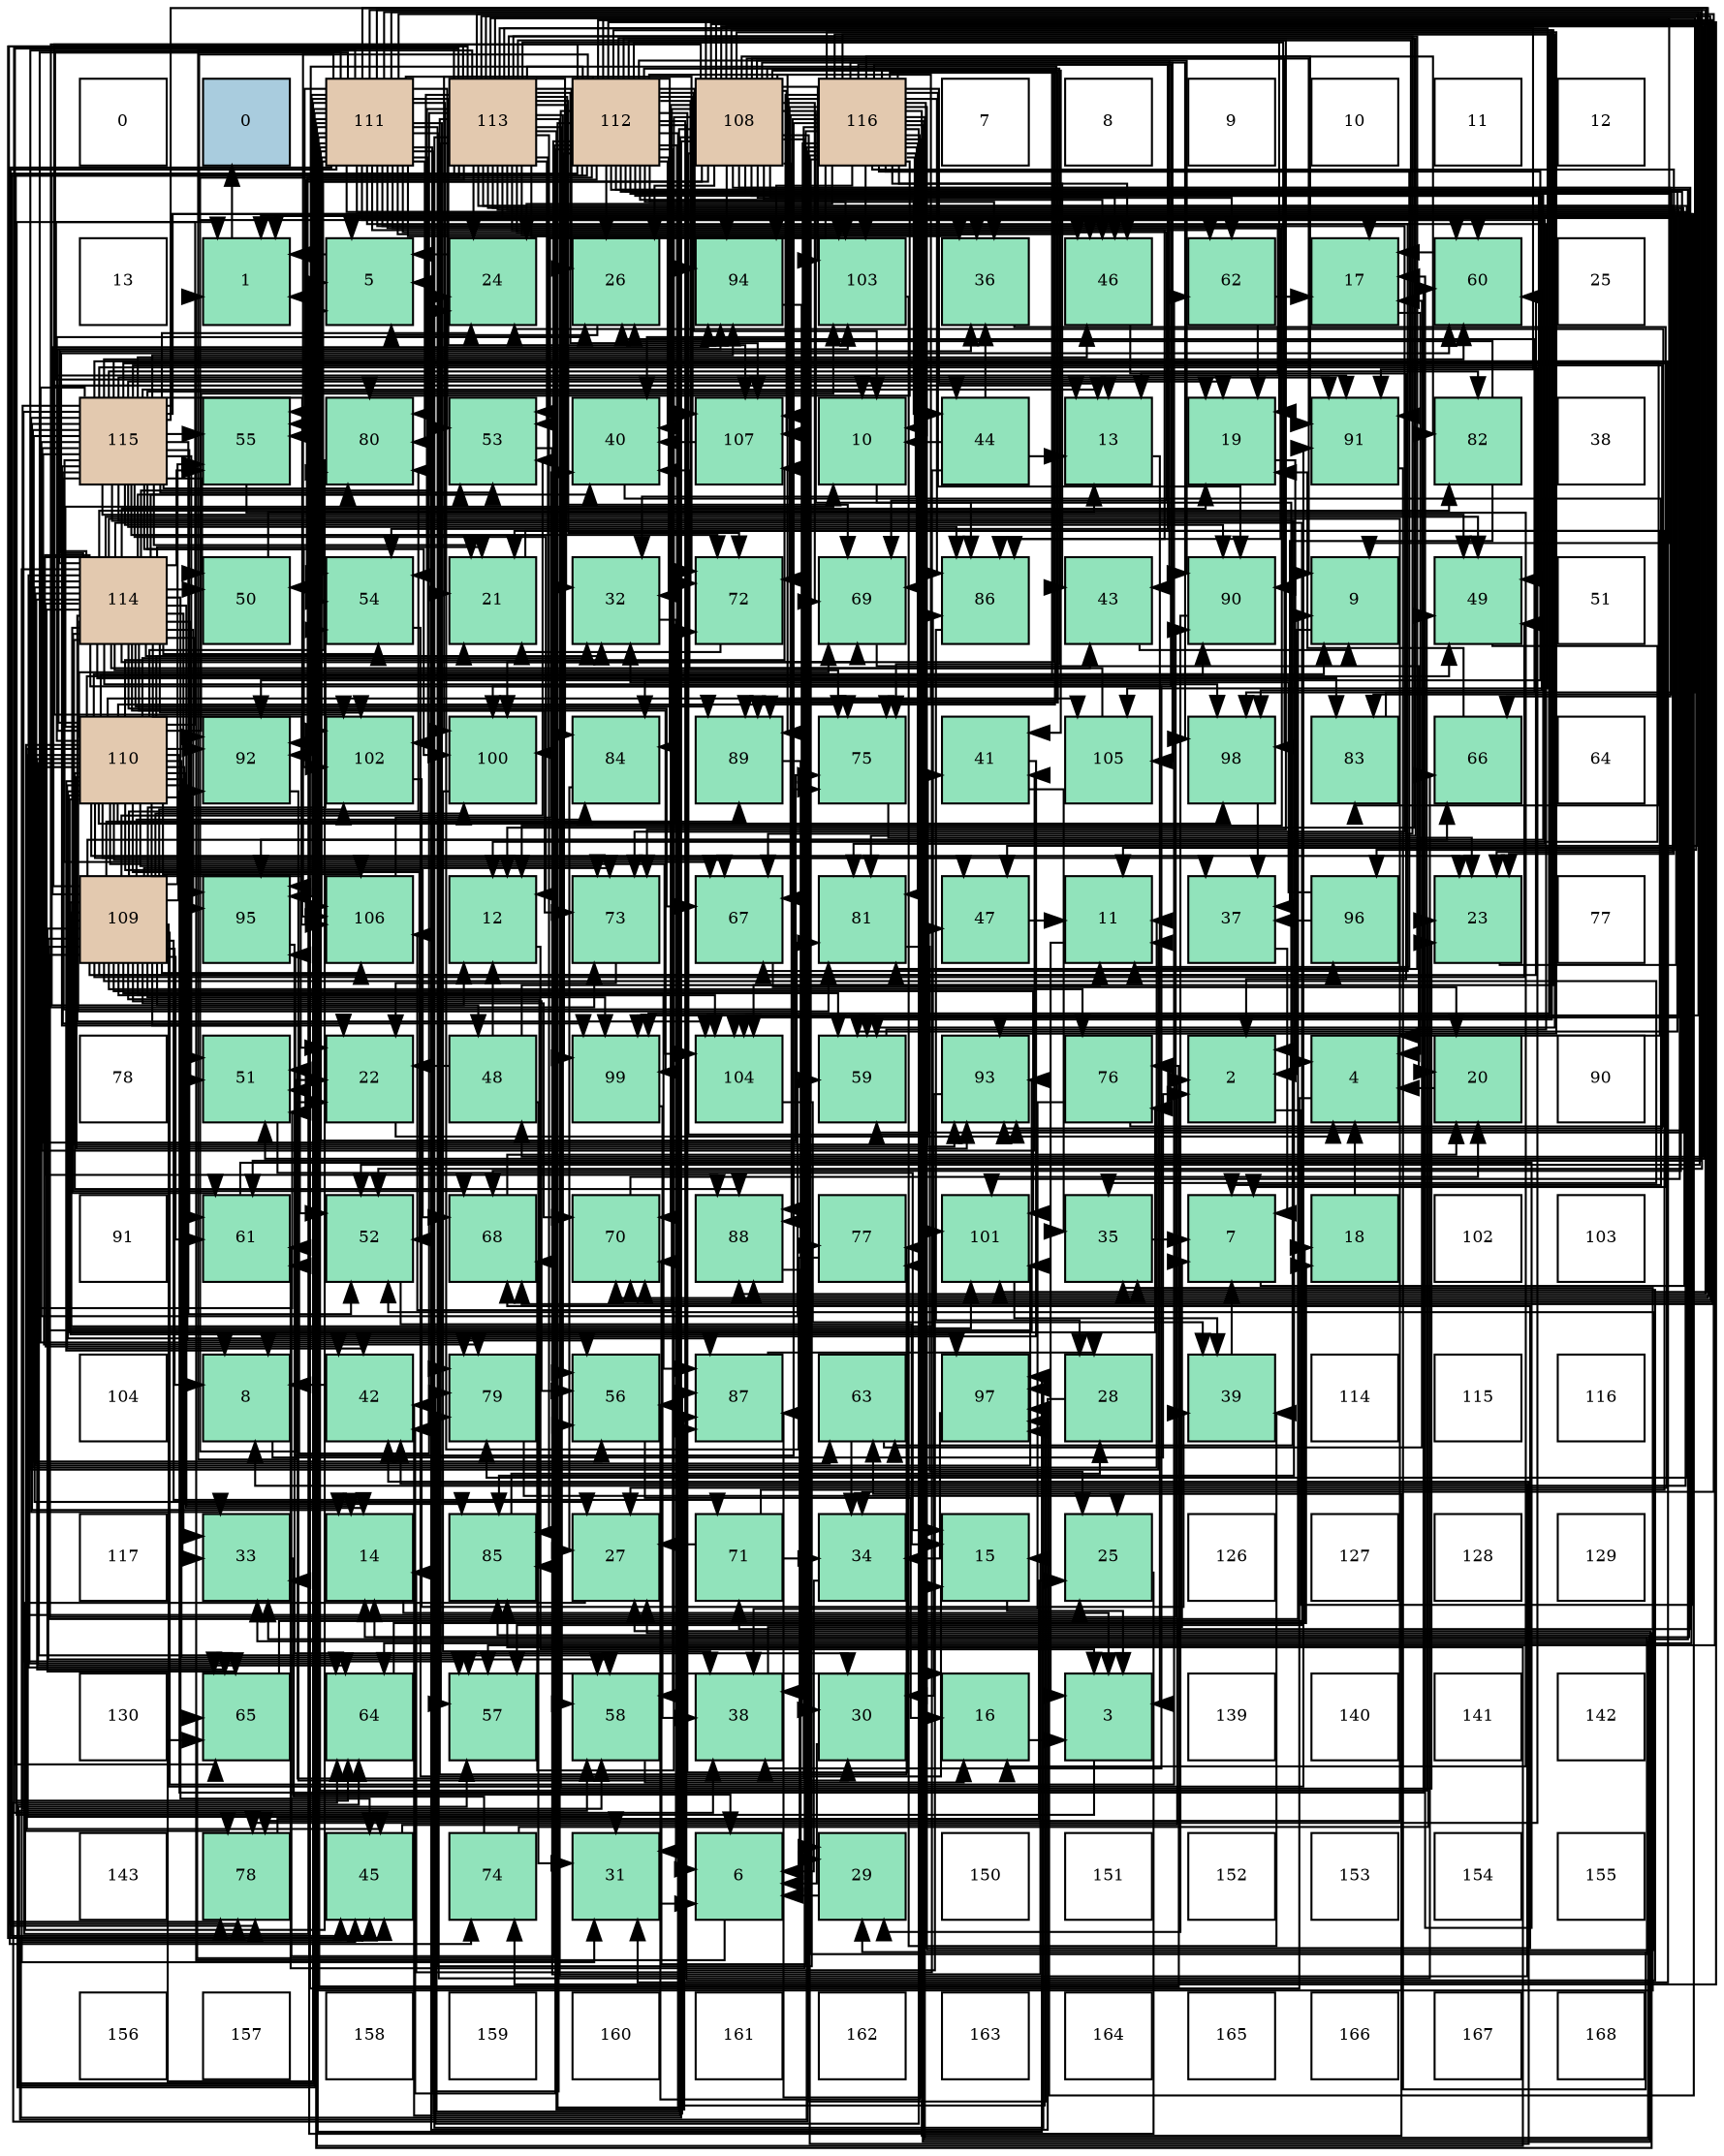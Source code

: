 digraph layout{
 rankdir=TB;
 splines=ortho;
 node [style=filled shape=square fixedsize=true width=0.6];
0[label="0", fontsize=8, fillcolor="#ffffff"];
1[label="0", fontsize=8, fillcolor="#a9ccde"];
2[label="111", fontsize=8, fillcolor="#e3c9af"];
3[label="113", fontsize=8, fillcolor="#e3c9af"];
4[label="112", fontsize=8, fillcolor="#e3c9af"];
5[label="108", fontsize=8, fillcolor="#e3c9af"];
6[label="116", fontsize=8, fillcolor="#e3c9af"];
7[label="7", fontsize=8, fillcolor="#ffffff"];
8[label="8", fontsize=8, fillcolor="#ffffff"];
9[label="9", fontsize=8, fillcolor="#ffffff"];
10[label="10", fontsize=8, fillcolor="#ffffff"];
11[label="11", fontsize=8, fillcolor="#ffffff"];
12[label="12", fontsize=8, fillcolor="#ffffff"];
13[label="13", fontsize=8, fillcolor="#ffffff"];
14[label="1", fontsize=8, fillcolor="#91e3bb"];
15[label="5", fontsize=8, fillcolor="#91e3bb"];
16[label="24", fontsize=8, fillcolor="#91e3bb"];
17[label="26", fontsize=8, fillcolor="#91e3bb"];
18[label="94", fontsize=8, fillcolor="#91e3bb"];
19[label="103", fontsize=8, fillcolor="#91e3bb"];
20[label="36", fontsize=8, fillcolor="#91e3bb"];
21[label="46", fontsize=8, fillcolor="#91e3bb"];
22[label="62", fontsize=8, fillcolor="#91e3bb"];
23[label="17", fontsize=8, fillcolor="#91e3bb"];
24[label="60", fontsize=8, fillcolor="#91e3bb"];
25[label="25", fontsize=8, fillcolor="#ffffff"];
26[label="115", fontsize=8, fillcolor="#e3c9af"];
27[label="55", fontsize=8, fillcolor="#91e3bb"];
28[label="80", fontsize=8, fillcolor="#91e3bb"];
29[label="53", fontsize=8, fillcolor="#91e3bb"];
30[label="40", fontsize=8, fillcolor="#91e3bb"];
31[label="107", fontsize=8, fillcolor="#91e3bb"];
32[label="10", fontsize=8, fillcolor="#91e3bb"];
33[label="44", fontsize=8, fillcolor="#91e3bb"];
34[label="13", fontsize=8, fillcolor="#91e3bb"];
35[label="19", fontsize=8, fillcolor="#91e3bb"];
36[label="91", fontsize=8, fillcolor="#91e3bb"];
37[label="82", fontsize=8, fillcolor="#91e3bb"];
38[label="38", fontsize=8, fillcolor="#ffffff"];
39[label="114", fontsize=8, fillcolor="#e3c9af"];
40[label="50", fontsize=8, fillcolor="#91e3bb"];
41[label="54", fontsize=8, fillcolor="#91e3bb"];
42[label="21", fontsize=8, fillcolor="#91e3bb"];
43[label="32", fontsize=8, fillcolor="#91e3bb"];
44[label="72", fontsize=8, fillcolor="#91e3bb"];
45[label="69", fontsize=8, fillcolor="#91e3bb"];
46[label="86", fontsize=8, fillcolor="#91e3bb"];
47[label="43", fontsize=8, fillcolor="#91e3bb"];
48[label="90", fontsize=8, fillcolor="#91e3bb"];
49[label="9", fontsize=8, fillcolor="#91e3bb"];
50[label="49", fontsize=8, fillcolor="#91e3bb"];
51[label="51", fontsize=8, fillcolor="#ffffff"];
52[label="110", fontsize=8, fillcolor="#e3c9af"];
53[label="92", fontsize=8, fillcolor="#91e3bb"];
54[label="102", fontsize=8, fillcolor="#91e3bb"];
55[label="100", fontsize=8, fillcolor="#91e3bb"];
56[label="84", fontsize=8, fillcolor="#91e3bb"];
57[label="89", fontsize=8, fillcolor="#91e3bb"];
58[label="75", fontsize=8, fillcolor="#91e3bb"];
59[label="41", fontsize=8, fillcolor="#91e3bb"];
60[label="105", fontsize=8, fillcolor="#91e3bb"];
61[label="98", fontsize=8, fillcolor="#91e3bb"];
62[label="83", fontsize=8, fillcolor="#91e3bb"];
63[label="66", fontsize=8, fillcolor="#91e3bb"];
64[label="64", fontsize=8, fillcolor="#ffffff"];
65[label="109", fontsize=8, fillcolor="#e3c9af"];
66[label="95", fontsize=8, fillcolor="#91e3bb"];
67[label="106", fontsize=8, fillcolor="#91e3bb"];
68[label="12", fontsize=8, fillcolor="#91e3bb"];
69[label="73", fontsize=8, fillcolor="#91e3bb"];
70[label="67", fontsize=8, fillcolor="#91e3bb"];
71[label="81", fontsize=8, fillcolor="#91e3bb"];
72[label="47", fontsize=8, fillcolor="#91e3bb"];
73[label="11", fontsize=8, fillcolor="#91e3bb"];
74[label="37", fontsize=8, fillcolor="#91e3bb"];
75[label="96", fontsize=8, fillcolor="#91e3bb"];
76[label="23", fontsize=8, fillcolor="#91e3bb"];
77[label="77", fontsize=8, fillcolor="#ffffff"];
78[label="78", fontsize=8, fillcolor="#ffffff"];
79[label="51", fontsize=8, fillcolor="#91e3bb"];
80[label="22", fontsize=8, fillcolor="#91e3bb"];
81[label="48", fontsize=8, fillcolor="#91e3bb"];
82[label="99", fontsize=8, fillcolor="#91e3bb"];
83[label="104", fontsize=8, fillcolor="#91e3bb"];
84[label="59", fontsize=8, fillcolor="#91e3bb"];
85[label="93", fontsize=8, fillcolor="#91e3bb"];
86[label="76", fontsize=8, fillcolor="#91e3bb"];
87[label="2", fontsize=8, fillcolor="#91e3bb"];
88[label="4", fontsize=8, fillcolor="#91e3bb"];
89[label="20", fontsize=8, fillcolor="#91e3bb"];
90[label="90", fontsize=8, fillcolor="#ffffff"];
91[label="91", fontsize=8, fillcolor="#ffffff"];
92[label="61", fontsize=8, fillcolor="#91e3bb"];
93[label="52", fontsize=8, fillcolor="#91e3bb"];
94[label="68", fontsize=8, fillcolor="#91e3bb"];
95[label="70", fontsize=8, fillcolor="#91e3bb"];
96[label="88", fontsize=8, fillcolor="#91e3bb"];
97[label="77", fontsize=8, fillcolor="#91e3bb"];
98[label="101", fontsize=8, fillcolor="#91e3bb"];
99[label="35", fontsize=8, fillcolor="#91e3bb"];
100[label="7", fontsize=8, fillcolor="#91e3bb"];
101[label="18", fontsize=8, fillcolor="#91e3bb"];
102[label="102", fontsize=8, fillcolor="#ffffff"];
103[label="103", fontsize=8, fillcolor="#ffffff"];
104[label="104", fontsize=8, fillcolor="#ffffff"];
105[label="8", fontsize=8, fillcolor="#91e3bb"];
106[label="42", fontsize=8, fillcolor="#91e3bb"];
107[label="79", fontsize=8, fillcolor="#91e3bb"];
108[label="56", fontsize=8, fillcolor="#91e3bb"];
109[label="87", fontsize=8, fillcolor="#91e3bb"];
110[label="63", fontsize=8, fillcolor="#91e3bb"];
111[label="97", fontsize=8, fillcolor="#91e3bb"];
112[label="28", fontsize=8, fillcolor="#91e3bb"];
113[label="39", fontsize=8, fillcolor="#91e3bb"];
114[label="114", fontsize=8, fillcolor="#ffffff"];
115[label="115", fontsize=8, fillcolor="#ffffff"];
116[label="116", fontsize=8, fillcolor="#ffffff"];
117[label="117", fontsize=8, fillcolor="#ffffff"];
118[label="33", fontsize=8, fillcolor="#91e3bb"];
119[label="14", fontsize=8, fillcolor="#91e3bb"];
120[label="85", fontsize=8, fillcolor="#91e3bb"];
121[label="27", fontsize=8, fillcolor="#91e3bb"];
122[label="71", fontsize=8, fillcolor="#91e3bb"];
123[label="34", fontsize=8, fillcolor="#91e3bb"];
124[label="15", fontsize=8, fillcolor="#91e3bb"];
125[label="25", fontsize=8, fillcolor="#91e3bb"];
126[label="126", fontsize=8, fillcolor="#ffffff"];
127[label="127", fontsize=8, fillcolor="#ffffff"];
128[label="128", fontsize=8, fillcolor="#ffffff"];
129[label="129", fontsize=8, fillcolor="#ffffff"];
130[label="130", fontsize=8, fillcolor="#ffffff"];
131[label="65", fontsize=8, fillcolor="#91e3bb"];
132[label="64", fontsize=8, fillcolor="#91e3bb"];
133[label="57", fontsize=8, fillcolor="#91e3bb"];
134[label="58", fontsize=8, fillcolor="#91e3bb"];
135[label="38", fontsize=8, fillcolor="#91e3bb"];
136[label="30", fontsize=8, fillcolor="#91e3bb"];
137[label="16", fontsize=8, fillcolor="#91e3bb"];
138[label="3", fontsize=8, fillcolor="#91e3bb"];
139[label="139", fontsize=8, fillcolor="#ffffff"];
140[label="140", fontsize=8, fillcolor="#ffffff"];
141[label="141", fontsize=8, fillcolor="#ffffff"];
142[label="142", fontsize=8, fillcolor="#ffffff"];
143[label="143", fontsize=8, fillcolor="#ffffff"];
144[label="78", fontsize=8, fillcolor="#91e3bb"];
145[label="45", fontsize=8, fillcolor="#91e3bb"];
146[label="74", fontsize=8, fillcolor="#91e3bb"];
147[label="31", fontsize=8, fillcolor="#91e3bb"];
148[label="6", fontsize=8, fillcolor="#91e3bb"];
149[label="29", fontsize=8, fillcolor="#91e3bb"];
150[label="150", fontsize=8, fillcolor="#ffffff"];
151[label="151", fontsize=8, fillcolor="#ffffff"];
152[label="152", fontsize=8, fillcolor="#ffffff"];
153[label="153", fontsize=8, fillcolor="#ffffff"];
154[label="154", fontsize=8, fillcolor="#ffffff"];
155[label="155", fontsize=8, fillcolor="#ffffff"];
156[label="156", fontsize=8, fillcolor="#ffffff"];
157[label="157", fontsize=8, fillcolor="#ffffff"];
158[label="158", fontsize=8, fillcolor="#ffffff"];
159[label="159", fontsize=8, fillcolor="#ffffff"];
160[label="160", fontsize=8, fillcolor="#ffffff"];
161[label="161", fontsize=8, fillcolor="#ffffff"];
162[label="162", fontsize=8, fillcolor="#ffffff"];
163[label="163", fontsize=8, fillcolor="#ffffff"];
164[label="164", fontsize=8, fillcolor="#ffffff"];
165[label="165", fontsize=8, fillcolor="#ffffff"];
166[label="166", fontsize=8, fillcolor="#ffffff"];
167[label="167", fontsize=8, fillcolor="#ffffff"];
168[label="168", fontsize=8, fillcolor="#ffffff"];
edge [constraint=false, style=vis];14 -> 1;
87 -> 14;
138 -> 14;
88 -> 14;
15 -> 14;
148 -> 14;
100 -> 14;
105 -> 87;
49 -> 87;
32 -> 87;
73 -> 138;
68 -> 138;
34 -> 138;
119 -> 138;
124 -> 138;
137 -> 138;
23 -> 88;
101 -> 88;
35 -> 88;
89 -> 88;
42 -> 88;
80 -> 88;
76 -> 15;
16 -> 15;
125 -> 15;
17 -> 15;
121 -> 15;
112 -> 15;
149 -> 148;
136 -> 148;
147 -> 148;
43 -> 148;
118 -> 148;
123 -> 148;
99 -> 100;
20 -> 100;
74 -> 100;
135 -> 100;
113 -> 100;
30 -> 100;
59 -> 105;
59 -> 99;
106 -> 105;
47 -> 49;
33 -> 32;
33 -> 34;
33 -> 119;
33 -> 20;
145 -> 87;
21 -> 87;
72 -> 73;
81 -> 73;
81 -> 68;
81 -> 80;
81 -> 147;
50 -> 68;
40 -> 34;
79 -> 124;
93 -> 124;
29 -> 124;
41 -> 124;
27 -> 137;
108 -> 137;
133 -> 137;
134 -> 137;
84 -> 23;
24 -> 23;
92 -> 23;
22 -> 23;
22 -> 35;
110 -> 23;
110 -> 123;
132 -> 101;
131 -> 101;
63 -> 35;
70 -> 89;
94 -> 89;
45 -> 89;
95 -> 89;
122 -> 42;
122 -> 121;
122 -> 123;
44 -> 42;
69 -> 80;
146 -> 76;
146 -> 118;
58 -> 76;
86 -> 16;
86 -> 135;
97 -> 16;
144 -> 125;
107 -> 125;
28 -> 125;
71 -> 125;
37 -> 17;
37 -> 74;
62 -> 17;
56 -> 121;
120 -> 112;
46 -> 112;
109 -> 112;
96 -> 149;
57 -> 149;
48 -> 149;
36 -> 149;
53 -> 136;
85 -> 136;
18 -> 136;
66 -> 136;
75 -> 43;
75 -> 74;
111 -> 123;
61 -> 74;
82 -> 135;
55 -> 135;
98 -> 113;
54 -> 113;
19 -> 113;
83 -> 113;
60 -> 30;
67 -> 30;
31 -> 30;
5 -> 49;
5 -> 17;
5 -> 106;
5 -> 33;
5 -> 145;
5 -> 21;
5 -> 72;
5 -> 81;
5 -> 50;
5 -> 79;
5 -> 41;
5 -> 27;
5 -> 133;
5 -> 84;
5 -> 92;
5 -> 22;
5 -> 63;
5 -> 94;
5 -> 45;
5 -> 95;
5 -> 122;
5 -> 146;
5 -> 58;
5 -> 107;
5 -> 46;
5 -> 96;
5 -> 57;
5 -> 48;
5 -> 36;
5 -> 18;
5 -> 66;
5 -> 75;
5 -> 111;
5 -> 61;
5 -> 82;
5 -> 55;
5 -> 54;
5 -> 19;
5 -> 60;
5 -> 67;
5 -> 31;
65 -> 105;
65 -> 49;
65 -> 99;
65 -> 33;
65 -> 81;
65 -> 50;
65 -> 93;
65 -> 29;
65 -> 41;
65 -> 27;
65 -> 108;
65 -> 134;
65 -> 84;
65 -> 24;
65 -> 92;
65 -> 22;
65 -> 131;
65 -> 63;
65 -> 95;
65 -> 122;
65 -> 44;
65 -> 69;
65 -> 86;
65 -> 28;
65 -> 56;
65 -> 120;
65 -> 46;
65 -> 109;
65 -> 48;
65 -> 36;
65 -> 53;
65 -> 85;
65 -> 18;
65 -> 75;
65 -> 111;
65 -> 82;
65 -> 55;
65 -> 98;
65 -> 54;
65 -> 83;
65 -> 67;
52 -> 105;
52 -> 49;
52 -> 32;
52 -> 34;
52 -> 119;
52 -> 35;
52 -> 42;
52 -> 80;
52 -> 76;
52 -> 17;
52 -> 147;
52 -> 43;
52 -> 118;
52 -> 74;
52 -> 106;
52 -> 145;
52 -> 72;
52 -> 50;
52 -> 93;
52 -> 108;
52 -> 133;
52 -> 134;
52 -> 24;
52 -> 132;
52 -> 131;
52 -> 70;
52 -> 94;
52 -> 45;
52 -> 69;
52 -> 58;
52 -> 86;
52 -> 144;
52 -> 28;
52 -> 120;
52 -> 109;
52 -> 96;
52 -> 57;
52 -> 48;
52 -> 53;
52 -> 85;
52 -> 18;
52 -> 66;
52 -> 61;
52 -> 98;
52 -> 19;
52 -> 83;
52 -> 60;
52 -> 67;
52 -> 31;
2 -> 105;
2 -> 73;
2 -> 68;
2 -> 34;
2 -> 42;
2 -> 121;
2 -> 99;
2 -> 20;
2 -> 21;
2 -> 72;
2 -> 50;
2 -> 79;
2 -> 93;
2 -> 29;
2 -> 41;
2 -> 27;
2 -> 108;
2 -> 133;
2 -> 134;
2 -> 24;
2 -> 92;
2 -> 22;
2 -> 132;
2 -> 131;
2 -> 63;
2 -> 70;
2 -> 45;
2 -> 95;
2 -> 44;
2 -> 69;
2 -> 146;
2 -> 58;
2 -> 86;
2 -> 97;
2 -> 144;
2 -> 107;
2 -> 28;
2 -> 71;
2 -> 120;
2 -> 46;
2 -> 109;
2 -> 96;
2 -> 36;
2 -> 53;
2 -> 66;
2 -> 111;
2 -> 82;
2 -> 98;
2 -> 54;
2 -> 67;
2 -> 31;
4 -> 32;
4 -> 68;
4 -> 119;
4 -> 80;
4 -> 76;
4 -> 17;
4 -> 147;
4 -> 43;
4 -> 118;
4 -> 99;
4 -> 20;
4 -> 30;
4 -> 106;
4 -> 47;
4 -> 145;
4 -> 21;
4 -> 40;
4 -> 134;
4 -> 84;
4 -> 92;
4 -> 132;
4 -> 131;
4 -> 94;
4 -> 95;
4 -> 44;
4 -> 69;
4 -> 58;
4 -> 97;
4 -> 144;
4 -> 71;
4 -> 62;
4 -> 56;
4 -> 109;
4 -> 96;
4 -> 57;
4 -> 48;
4 -> 36;
4 -> 85;
4 -> 18;
4 -> 66;
4 -> 111;
4 -> 61;
4 -> 82;
4 -> 55;
4 -> 98;
4 -> 54;
4 -> 19;
4 -> 83;
4 -> 31;
3 -> 49;
3 -> 73;
3 -> 68;
3 -> 35;
3 -> 80;
3 -> 76;
3 -> 16;
3 -> 17;
3 -> 43;
3 -> 123;
3 -> 20;
3 -> 135;
3 -> 106;
3 -> 145;
3 -> 21;
3 -> 79;
3 -> 93;
3 -> 29;
3 -> 41;
3 -> 27;
3 -> 108;
3 -> 133;
3 -> 134;
3 -> 84;
3 -> 24;
3 -> 131;
3 -> 70;
3 -> 94;
3 -> 45;
3 -> 95;
3 -> 44;
3 -> 69;
3 -> 97;
3 -> 144;
3 -> 107;
3 -> 28;
3 -> 71;
3 -> 56;
3 -> 120;
3 -> 46;
3 -> 109;
3 -> 57;
3 -> 36;
3 -> 53;
3 -> 111;
3 -> 61;
3 -> 55;
3 -> 19;
3 -> 83;
3 -> 60;
3 -> 31;
39 -> 119;
39 -> 35;
39 -> 42;
39 -> 16;
39 -> 121;
39 -> 147;
39 -> 43;
39 -> 118;
39 -> 20;
39 -> 135;
39 -> 30;
39 -> 59;
39 -> 106;
39 -> 47;
39 -> 145;
39 -> 50;
39 -> 40;
39 -> 79;
39 -> 29;
39 -> 41;
39 -> 27;
39 -> 133;
39 -> 24;
39 -> 92;
39 -> 110;
39 -> 132;
39 -> 131;
39 -> 70;
39 -> 94;
39 -> 45;
39 -> 69;
39 -> 58;
39 -> 144;
39 -> 107;
39 -> 71;
39 -> 37;
39 -> 62;
39 -> 96;
39 -> 57;
39 -> 53;
39 -> 85;
39 -> 66;
39 -> 61;
39 -> 82;
39 -> 98;
39 -> 54;
39 -> 19;
39 -> 83;
39 -> 67;
26 -> 32;
26 -> 73;
26 -> 68;
26 -> 34;
26 -> 119;
26 -> 35;
26 -> 42;
26 -> 80;
26 -> 16;
26 -> 121;
26 -> 147;
26 -> 118;
26 -> 59;
26 -> 21;
26 -> 50;
26 -> 40;
26 -> 79;
26 -> 93;
26 -> 29;
26 -> 27;
26 -> 108;
26 -> 133;
26 -> 134;
26 -> 84;
26 -> 24;
26 -> 92;
26 -> 110;
26 -> 132;
26 -> 70;
26 -> 44;
26 -> 58;
26 -> 144;
26 -> 107;
26 -> 28;
26 -> 71;
26 -> 37;
26 -> 62;
26 -> 120;
26 -> 46;
26 -> 48;
26 -> 36;
26 -> 85;
26 -> 18;
26 -> 111;
26 -> 82;
26 -> 55;
26 -> 98;
26 -> 54;
26 -> 67;
6 -> 32;
6 -> 73;
6 -> 34;
6 -> 119;
6 -> 76;
6 -> 16;
6 -> 121;
6 -> 43;
6 -> 118;
6 -> 135;
6 -> 30;
6 -> 59;
6 -> 106;
6 -> 47;
6 -> 145;
6 -> 21;
6 -> 79;
6 -> 93;
6 -> 29;
6 -> 41;
6 -> 108;
6 -> 84;
6 -> 110;
6 -> 132;
6 -> 70;
6 -> 94;
6 -> 45;
6 -> 95;
6 -> 44;
6 -> 107;
6 -> 28;
6 -> 71;
6 -> 37;
6 -> 56;
6 -> 120;
6 -> 46;
6 -> 109;
6 -> 96;
6 -> 57;
6 -> 48;
6 -> 53;
6 -> 85;
6 -> 18;
6 -> 66;
6 -> 61;
6 -> 55;
6 -> 19;
6 -> 83;
6 -> 31;
edge [constraint=true, style=invis];
0 -> 13 -> 26 -> 39 -> 52 -> 65 -> 78 -> 91 -> 104 -> 117 -> 130 -> 143 -> 156;
1 -> 14 -> 27 -> 40 -> 53 -> 66 -> 79 -> 92 -> 105 -> 118 -> 131 -> 144 -> 157;
2 -> 15 -> 28 -> 41 -> 54 -> 67 -> 80 -> 93 -> 106 -> 119 -> 132 -> 145 -> 158;
3 -> 16 -> 29 -> 42 -> 55 -> 68 -> 81 -> 94 -> 107 -> 120 -> 133 -> 146 -> 159;
4 -> 17 -> 30 -> 43 -> 56 -> 69 -> 82 -> 95 -> 108 -> 121 -> 134 -> 147 -> 160;
5 -> 18 -> 31 -> 44 -> 57 -> 70 -> 83 -> 96 -> 109 -> 122 -> 135 -> 148 -> 161;
6 -> 19 -> 32 -> 45 -> 58 -> 71 -> 84 -> 97 -> 110 -> 123 -> 136 -> 149 -> 162;
7 -> 20 -> 33 -> 46 -> 59 -> 72 -> 85 -> 98 -> 111 -> 124 -> 137 -> 150 -> 163;
8 -> 21 -> 34 -> 47 -> 60 -> 73 -> 86 -> 99 -> 112 -> 125 -> 138 -> 151 -> 164;
9 -> 22 -> 35 -> 48 -> 61 -> 74 -> 87 -> 100 -> 113 -> 126 -> 139 -> 152 -> 165;
10 -> 23 -> 36 -> 49 -> 62 -> 75 -> 88 -> 101 -> 114 -> 127 -> 140 -> 153 -> 166;
11 -> 24 -> 37 -> 50 -> 63 -> 76 -> 89 -> 102 -> 115 -> 128 -> 141 -> 154 -> 167;
12 -> 25 -> 38 -> 51 -> 64 -> 77 -> 90 -> 103 -> 116 -> 129 -> 142 -> 155 -> 168;
rank = same {0 -> 1 -> 2 -> 3 -> 4 -> 5 -> 6 -> 7 -> 8 -> 9 -> 10 -> 11 -> 12};
rank = same {13 -> 14 -> 15 -> 16 -> 17 -> 18 -> 19 -> 20 -> 21 -> 22 -> 23 -> 24 -> 25};
rank = same {26 -> 27 -> 28 -> 29 -> 30 -> 31 -> 32 -> 33 -> 34 -> 35 -> 36 -> 37 -> 38};
rank = same {39 -> 40 -> 41 -> 42 -> 43 -> 44 -> 45 -> 46 -> 47 -> 48 -> 49 -> 50 -> 51};
rank = same {52 -> 53 -> 54 -> 55 -> 56 -> 57 -> 58 -> 59 -> 60 -> 61 -> 62 -> 63 -> 64};
rank = same {65 -> 66 -> 67 -> 68 -> 69 -> 70 -> 71 -> 72 -> 73 -> 74 -> 75 -> 76 -> 77};
rank = same {78 -> 79 -> 80 -> 81 -> 82 -> 83 -> 84 -> 85 -> 86 -> 87 -> 88 -> 89 -> 90};
rank = same {91 -> 92 -> 93 -> 94 -> 95 -> 96 -> 97 -> 98 -> 99 -> 100 -> 101 -> 102 -> 103};
rank = same {104 -> 105 -> 106 -> 107 -> 108 -> 109 -> 110 -> 111 -> 112 -> 113 -> 114 -> 115 -> 116};
rank = same {117 -> 118 -> 119 -> 120 -> 121 -> 122 -> 123 -> 124 -> 125 -> 126 -> 127 -> 128 -> 129};
rank = same {130 -> 131 -> 132 -> 133 -> 134 -> 135 -> 136 -> 137 -> 138 -> 139 -> 140 -> 141 -> 142};
rank = same {143 -> 144 -> 145 -> 146 -> 147 -> 148 -> 149 -> 150 -> 151 -> 152 -> 153 -> 154 -> 155};
rank = same {156 -> 157 -> 158 -> 159 -> 160 -> 161 -> 162 -> 163 -> 164 -> 165 -> 166 -> 167 -> 168};
}